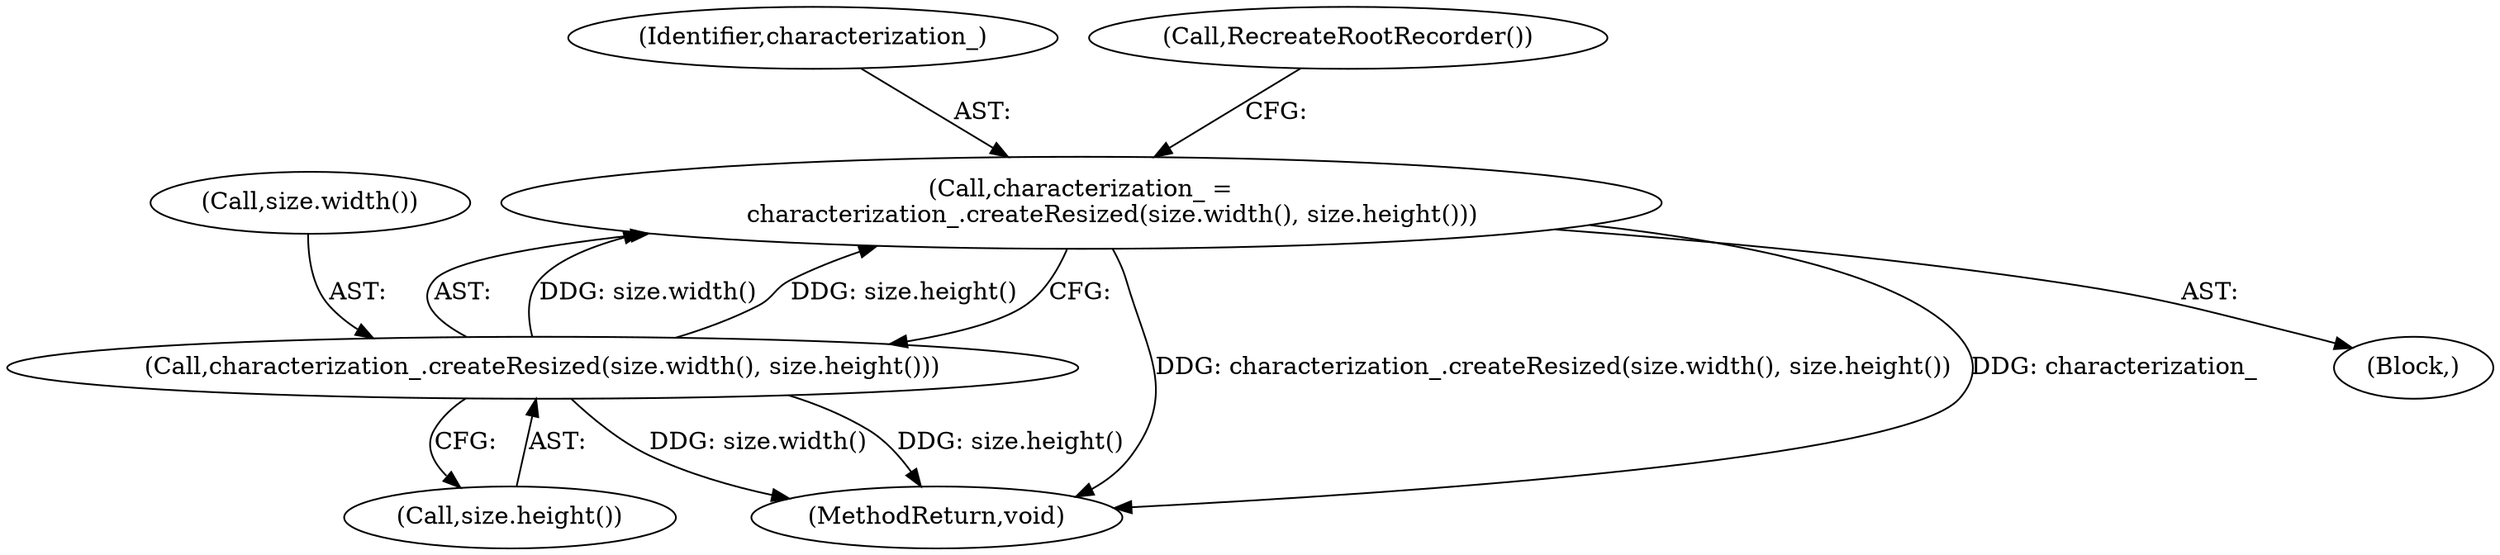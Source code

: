 digraph "1_Chrome_41f5b55ab27da6890af96f2f8f0f6dd5bc6cc93c@API" {
"1000123" [label="(Call,characterization_ =\n        characterization_.createResized(size.width(), size.height()))"];
"1000125" [label="(Call,characterization_.createResized(size.width(), size.height()))"];
"1000125" [label="(Call,characterization_.createResized(size.width(), size.height()))"];
"1000161" [label="(MethodReturn,void)"];
"1000122" [label="(Block,)"];
"1000123" [label="(Call,characterization_ =\n        characterization_.createResized(size.width(), size.height()))"];
"1000127" [label="(Call,size.height())"];
"1000126" [label="(Call,size.width())"];
"1000124" [label="(Identifier,characterization_)"];
"1000128" [label="(Call,RecreateRootRecorder())"];
"1000123" -> "1000122"  [label="AST: "];
"1000123" -> "1000125"  [label="CFG: "];
"1000124" -> "1000123"  [label="AST: "];
"1000125" -> "1000123"  [label="AST: "];
"1000128" -> "1000123"  [label="CFG: "];
"1000123" -> "1000161"  [label="DDG: characterization_.createResized(size.width(), size.height())"];
"1000123" -> "1000161"  [label="DDG: characterization_"];
"1000125" -> "1000123"  [label="DDG: size.width()"];
"1000125" -> "1000123"  [label="DDG: size.height()"];
"1000125" -> "1000127"  [label="CFG: "];
"1000126" -> "1000125"  [label="AST: "];
"1000127" -> "1000125"  [label="AST: "];
"1000125" -> "1000161"  [label="DDG: size.width()"];
"1000125" -> "1000161"  [label="DDG: size.height()"];
}
